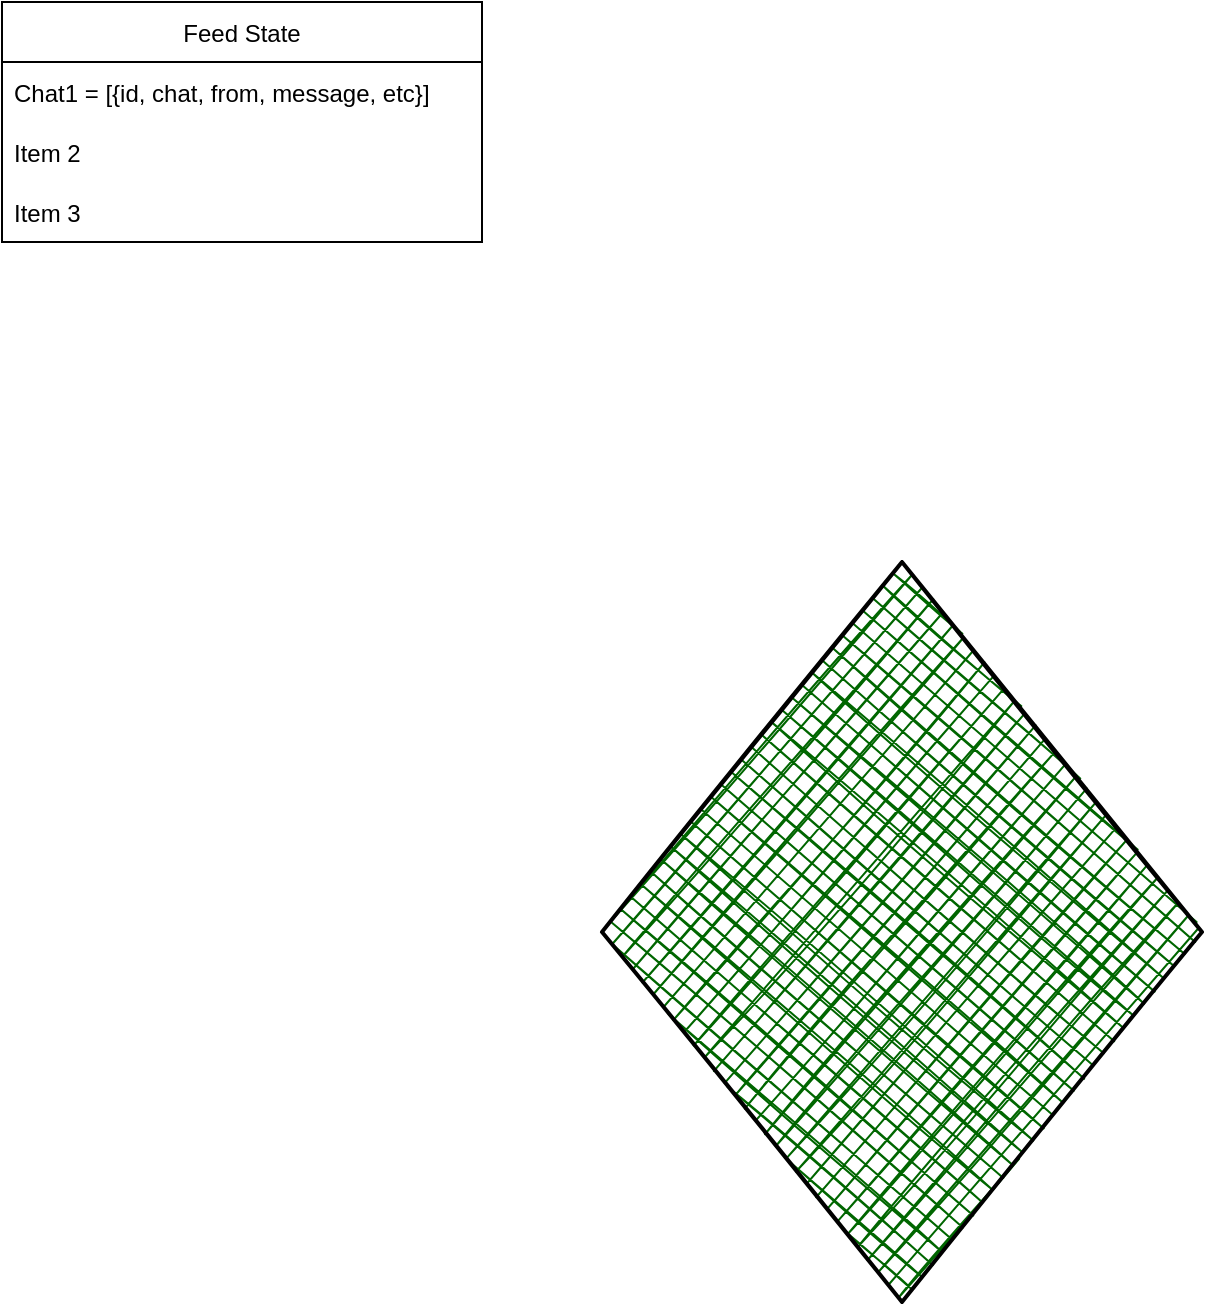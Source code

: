 <mxfile version="20.3.3" type="onedrive"><diagram id="C5RBs43oDa-KdzZeNtuy" name="Page-1"><mxGraphModel grid="1" page="1" gridSize="10" guides="1" tooltips="1" connect="1" arrows="1" fold="1" pageScale="1" pageWidth="827" pageHeight="1169" math="0" shadow="0"><root><mxCell id="WIyWlLk6GJQsqaUBKTNV-0"/><mxCell id="WIyWlLk6GJQsqaUBKTNV-1" parent="WIyWlLk6GJQsqaUBKTNV-0"/><mxCell id="GQODfCUPWFiYgoT48lMB-1" value="Feed State" style="swimlane;fontStyle=0;childLayout=stackLayout;horizontal=1;startSize=30;horizontalStack=0;resizeParent=1;resizeParentMax=0;resizeLast=0;collapsible=1;marginBottom=0;" vertex="1" parent="WIyWlLk6GJQsqaUBKTNV-1"><mxGeometry x="170" y="100" width="240" height="120" as="geometry"><mxRectangle x="170" y="100" width="100" height="30" as="alternateBounds"/></mxGeometry></mxCell><mxCell id="GQODfCUPWFiYgoT48lMB-2" value="Chat1 = [{id, chat, from, message, etc}]" style="text;strokeColor=none;fillColor=none;align=left;verticalAlign=middle;spacingLeft=4;spacingRight=4;overflow=hidden;points=[[0,0.5],[1,0.5]];portConstraint=eastwest;rotatable=0;" vertex="1" parent="GQODfCUPWFiYgoT48lMB-1"><mxGeometry y="30" width="240" height="30" as="geometry"/></mxCell><mxCell id="GQODfCUPWFiYgoT48lMB-3" value="Item 2" style="text;strokeColor=none;fillColor=none;align=left;verticalAlign=middle;spacingLeft=4;spacingRight=4;overflow=hidden;points=[[0,0.5],[1,0.5]];portConstraint=eastwest;rotatable=0;" vertex="1" parent="GQODfCUPWFiYgoT48lMB-1"><mxGeometry y="60" width="240" height="30" as="geometry"/></mxCell><mxCell id="GQODfCUPWFiYgoT48lMB-4" value="Item 3" style="text;strokeColor=none;fillColor=none;align=left;verticalAlign=middle;spacingLeft=4;spacingRight=4;overflow=hidden;points=[[0,0.5],[1,0.5]];portConstraint=eastwest;rotatable=0;" vertex="1" parent="GQODfCUPWFiYgoT48lMB-1"><mxGeometry y="90" width="240" height="30" as="geometry"/></mxCell><mxCell id="GQODfCUPWFiYgoT48lMB-29" value="" style="rhombus;whiteSpace=wrap;html=1;strokeWidth=2;fillWeight=-1;hachureGap=8;fillStyle=cross-hatch;fillColor=#006600;sketch=1;" vertex="1" parent="WIyWlLk6GJQsqaUBKTNV-1"><mxGeometry x="470" y="380" width="300" height="370" as="geometry"/></mxCell></root></mxGraphModel></diagram></mxfile>